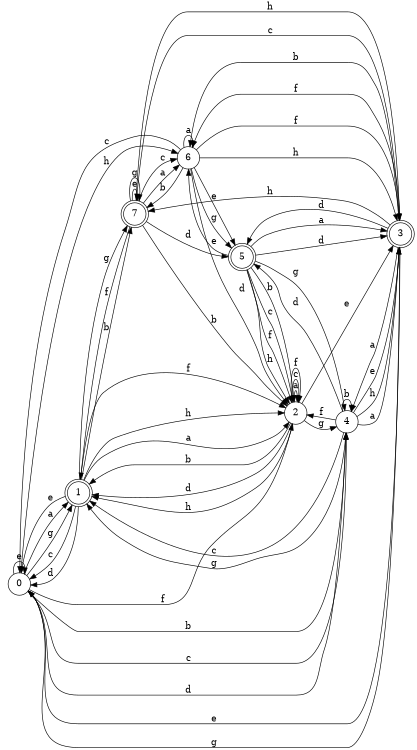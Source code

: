 digraph n7_1 {
__start0 [label="" shape="none"];

rankdir=LR;
size="8,5";

s0 [style="filled", color="black", fillcolor="white" shape="circle", label="0"];
s1 [style="rounded,filled", color="black", fillcolor="white" shape="doublecircle", label="1"];
s2 [style="filled", color="black", fillcolor="white" shape="circle", label="2"];
s3 [style="rounded,filled", color="black", fillcolor="white" shape="doublecircle", label="3"];
s4 [style="filled", color="black", fillcolor="white" shape="circle", label="4"];
s5 [style="rounded,filled", color="black", fillcolor="white" shape="doublecircle", label="5"];
s6 [style="filled", color="black", fillcolor="white" shape="circle", label="6"];
s7 [style="rounded,filled", color="black", fillcolor="white" shape="doublecircle", label="7"];
s0 -> s1 [label="a"];
s0 -> s4 [label="b"];
s0 -> s4 [label="c"];
s0 -> s4 [label="d"];
s0 -> s0 [label="e"];
s0 -> s2 [label="f"];
s0 -> s1 [label="g"];
s0 -> s6 [label="h"];
s1 -> s2 [label="a"];
s1 -> s7 [label="b"];
s1 -> s0 [label="c"];
s1 -> s0 [label="d"];
s1 -> s0 [label="e"];
s1 -> s2 [label="f"];
s1 -> s7 [label="g"];
s1 -> s2 [label="h"];
s2 -> s2 [label="a"];
s2 -> s1 [label="b"];
s2 -> s2 [label="c"];
s2 -> s1 [label="d"];
s2 -> s3 [label="e"];
s2 -> s2 [label="f"];
s2 -> s4 [label="g"];
s2 -> s1 [label="h"];
s3 -> s4 [label="a"];
s3 -> s6 [label="b"];
s3 -> s7 [label="c"];
s3 -> s5 [label="d"];
s3 -> s0 [label="e"];
s3 -> s6 [label="f"];
s3 -> s0 [label="g"];
s3 -> s7 [label="h"];
s4 -> s3 [label="a"];
s4 -> s4 [label="b"];
s4 -> s1 [label="c"];
s4 -> s5 [label="d"];
s4 -> s3 [label="e"];
s4 -> s2 [label="f"];
s4 -> s1 [label="g"];
s4 -> s3 [label="h"];
s5 -> s3 [label="a"];
s5 -> s2 [label="b"];
s5 -> s2 [label="c"];
s5 -> s3 [label="d"];
s5 -> s6 [label="e"];
s5 -> s2 [label="f"];
s5 -> s4 [label="g"];
s5 -> s2 [label="h"];
s6 -> s6 [label="a"];
s6 -> s7 [label="b"];
s6 -> s0 [label="c"];
s6 -> s2 [label="d"];
s6 -> s5 [label="e"];
s6 -> s3 [label="f"];
s6 -> s5 [label="g"];
s6 -> s3 [label="h"];
s7 -> s6 [label="a"];
s7 -> s2 [label="b"];
s7 -> s6 [label="c"];
s7 -> s5 [label="d"];
s7 -> s7 [label="e"];
s7 -> s1 [label="f"];
s7 -> s7 [label="g"];
s7 -> s3 [label="h"];

}